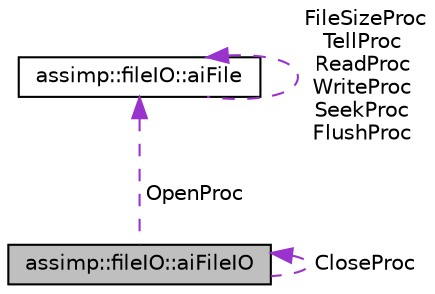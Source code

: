 digraph "assimp::fileIO::aiFileIO"
{
  edge [fontname="Helvetica",fontsize="10",labelfontname="Helvetica",labelfontsize="10"];
  node [fontname="Helvetica",fontsize="10",shape=record];
  Node1 [label="assimp::fileIO::aiFileIO",height=0.2,width=0.4,color="black", fillcolor="grey75", style="filled", fontcolor="black"];
  Node2 -> Node1 [dir="back",color="darkorchid3",fontsize="10",style="dashed",label=" OpenProc" ,fontname="Helvetica"];
  Node2 [label="assimp::fileIO::aiFile",height=0.2,width=0.4,color="black", fillcolor="white", style="filled",URL="$structassimp_1_1file_i_o_1_1ai_file.html"];
  Node2 -> Node2 [dir="back",color="darkorchid3",fontsize="10",style="dashed",label=" FileSizeProc\nTellProc\nReadProc\nWriteProc\nSeekProc\nFlushProc" ,fontname="Helvetica"];
  Node1 -> Node1 [dir="back",color="darkorchid3",fontsize="10",style="dashed",label=" CloseProc" ,fontname="Helvetica"];
}
